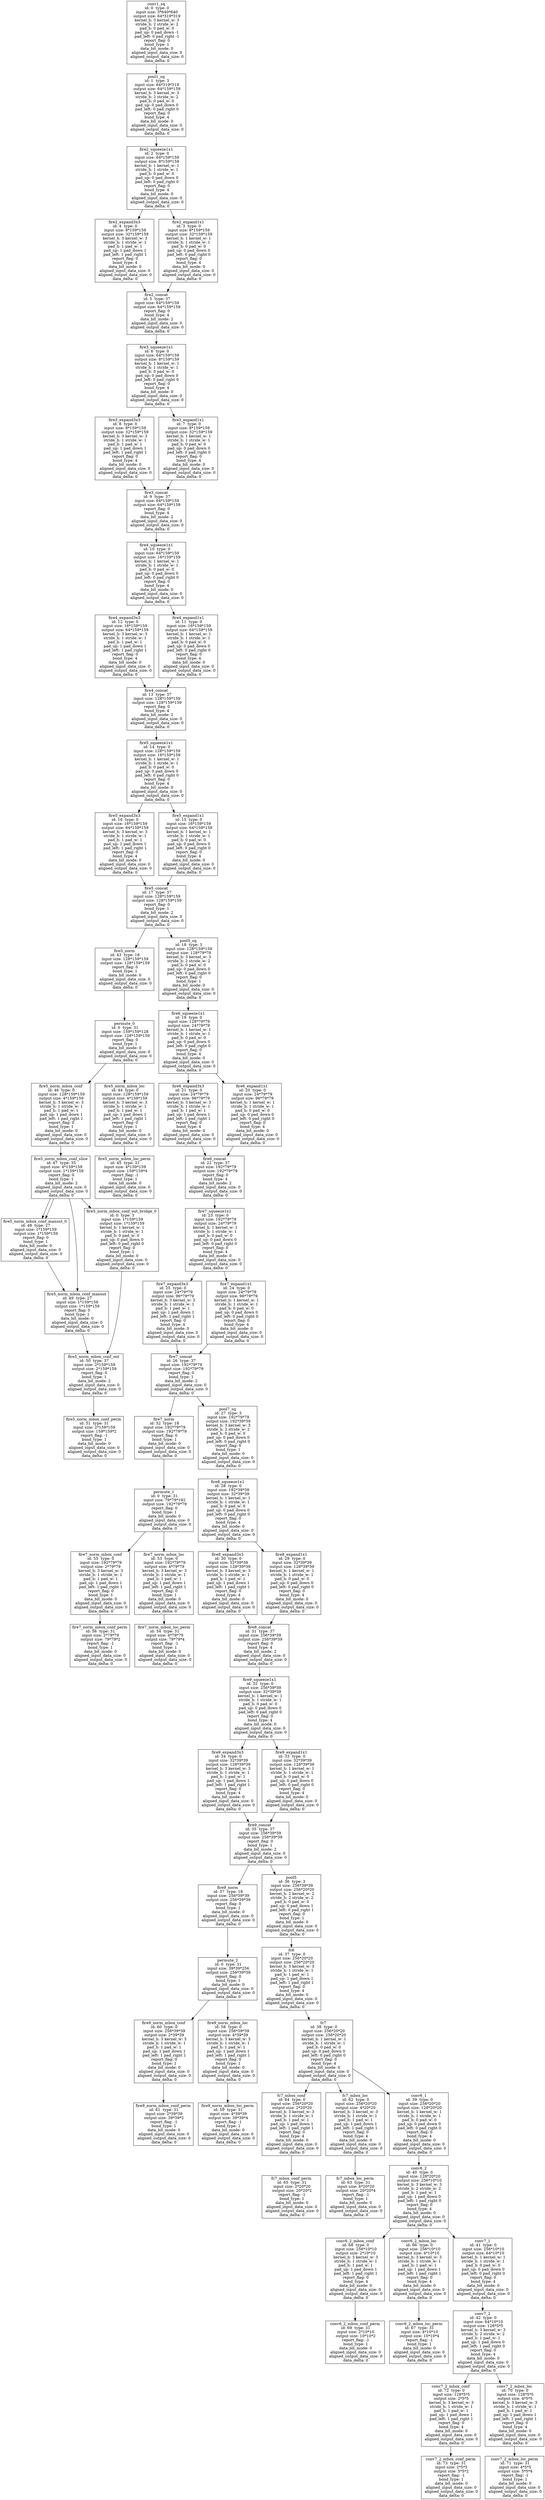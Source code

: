 digraph cnn_tree {
conv1_sq [shape=box, label="conv1_sq\n id: 0  type: 0\n input size: 3*640*640\n output size: 64*319*319\n kernel_h: 3 kernel_w: 3\n stride_h: 2 stride_w: 2\n pad_h: 0 pad_w: 0\n pad_up: 0 pad_down -1\n pad_left: 0 pad_right -1\n report_flag: 0\n bond_type: 1\n data_bit_mode: 0\n aligned_input_data_size: 0\n aligned_output_data_size: 0\n data_delta: 0"];
conv1_sq -> pool1_sq;
pool1_sq [shape=box, label="pool1_sq\n id: 1  type: 3\n input size: 64*319*319\n output size: 64*159*159\n kernel_h: 3 kernel_w: 3\n stride_h: 2 stride_w: 2\n pad_h: 0 pad_w: 0\n pad_up: 0 pad_down 0\n pad_left: 0 pad_right 0\n report_flag: 0\n bond_type: 4\n data_bit_mode: 0\n aligned_input_data_size: 0\n aligned_output_data_size: 0\n data_delta: 0"];
pool1_sq -> fire2_squeeze1x1;
fire2_squeeze1x1 [shape=box, label="fire2_squeeze1x1\n id: 2  type: 0\n input size: 64*159*159\n output size: 8*159*159\n kernel_h: 1 kernel_w: 1\n stride_h: 1 stride_w: 1\n pad_h: 0 pad_w: 0\n pad_up: 0 pad_down 0\n pad_left: 0 pad_right 0\n report_flag: 0\n bond_type: 4\n data_bit_mode: 0\n aligned_input_data_size: 0\n aligned_output_data_size: 0\n data_delta: 0"];
fire2_squeeze1x1 -> fire2_expand3x3;
fire2_squeeze1x1 -> fire2_expand1x1;
fire2_expand1x1 [shape=box, label="fire2_expand1x1\n id: 3  type: 0\n input size: 8*159*159\n output size: 32*159*159\n kernel_h: 1 kernel_w: 1\n stride_h: 1 stride_w: 1\n pad_h: 0 pad_w: 0\n pad_up: 0 pad_down 0\n pad_left: 0 pad_right 0\n report_flag: 0\n bond_type: 4\n data_bit_mode: 0\n aligned_input_data_size: 0\n aligned_output_data_size: 0\n data_delta: 0"];
fire2_expand1x1 -> fire2_concat;
fire2_expand3x3 [shape=box, label="fire2_expand3x3\n id: 4  type: 0\n input size: 8*159*159\n output size: 32*159*159\n kernel_h: 3 kernel_w: 3\n stride_h: 1 stride_w: 1\n pad_h: 1 pad_w: 1\n pad_up: 1 pad_down 1\n pad_left: 1 pad_right 1\n report_flag: 0\n bond_type: 4\n data_bit_mode: 0\n aligned_input_data_size: 0\n aligned_output_data_size: 0\n data_delta: 0"];
fire2_expand3x3 -> fire2_concat;
fire2_concat [shape=box, label="fire2_concat\n id: 5  type: 37\n input size: 64*159*159\n output size: 64*159*159\n report_flag: 0\n bond_type: 4\n data_bit_mode: 2\n aligned_input_data_size: 0\n aligned_output_data_size: 0\n data_delta: 0"];
fire2_concat -> fire3_squeeze1x1;
fire3_squeeze1x1 [shape=box, label="fire3_squeeze1x1\n id: 6  type: 0\n input size: 64*159*159\n output size: 8*159*159\n kernel_h: 1 kernel_w: 1\n stride_h: 1 stride_w: 1\n pad_h: 0 pad_w: 0\n pad_up: 0 pad_down 0\n pad_left: 0 pad_right 0\n report_flag: 0\n bond_type: 4\n data_bit_mode: 0\n aligned_input_data_size: 0\n aligned_output_data_size: 0\n data_delta: 0"];
fire3_squeeze1x1 -> fire3_expand3x3;
fire3_squeeze1x1 -> fire3_expand1x1;
fire3_expand1x1 [shape=box, label="fire3_expand1x1\n id: 7  type: 0\n input size: 8*159*159\n output size: 32*159*159\n kernel_h: 1 kernel_w: 1\n stride_h: 1 stride_w: 1\n pad_h: 0 pad_w: 0\n pad_up: 0 pad_down 0\n pad_left: 0 pad_right 0\n report_flag: 0\n bond_type: 4\n data_bit_mode: 0\n aligned_input_data_size: 0\n aligned_output_data_size: 0\n data_delta: 0"];
fire3_expand1x1 -> fire3_concat;
fire3_expand3x3 [shape=box, label="fire3_expand3x3\n id: 8  type: 0\n input size: 8*159*159\n output size: 32*159*159\n kernel_h: 3 kernel_w: 3\n stride_h: 1 stride_w: 1\n pad_h: 1 pad_w: 1\n pad_up: 1 pad_down 1\n pad_left: 1 pad_right 1\n report_flag: 0\n bond_type: 4\n data_bit_mode: 0\n aligned_input_data_size: 0\n aligned_output_data_size: 0\n data_delta: 0"];
fire3_expand3x3 -> fire3_concat;
fire3_concat [shape=box, label="fire3_concat\n id: 9  type: 37\n input size: 64*159*159\n output size: 64*159*159\n report_flag: 0\n bond_type: 4\n data_bit_mode: 2\n aligned_input_data_size: 0\n aligned_output_data_size: 0\n data_delta: 0"];
fire3_concat -> fire4_squeeze1x1;
fire4_squeeze1x1 [shape=box, label="fire4_squeeze1x1\n id: 10  type: 0\n input size: 64*159*159\n output size: 16*159*159\n kernel_h: 1 kernel_w: 1\n stride_h: 1 stride_w: 1\n pad_h: 0 pad_w: 0\n pad_up: 0 pad_down 0\n pad_left: 0 pad_right 0\n report_flag: 0\n bond_type: 4\n data_bit_mode: 0\n aligned_input_data_size: 0\n aligned_output_data_size: 0\n data_delta: 0"];
fire4_squeeze1x1 -> fire4_expand3x3;
fire4_squeeze1x1 -> fire4_expand1x1;
fire4_expand1x1 [shape=box, label="fire4_expand1x1\n id: 11  type: 0\n input size: 16*159*159\n output size: 64*159*159\n kernel_h: 1 kernel_w: 1\n stride_h: 1 stride_w: 1\n pad_h: 0 pad_w: 0\n pad_up: 0 pad_down 0\n pad_left: 0 pad_right 0\n report_flag: 0\n bond_type: 4\n data_bit_mode: 0\n aligned_input_data_size: 0\n aligned_output_data_size: 0\n data_delta: 0"];
fire4_expand1x1 -> fire4_concat;
fire4_expand3x3 [shape=box, label="fire4_expand3x3\n id: 12  type: 0\n input size: 16*159*159\n output size: 64*159*159\n kernel_h: 3 kernel_w: 3\n stride_h: 1 stride_w: 1\n pad_h: 1 pad_w: 1\n pad_up: 1 pad_down 1\n pad_left: 1 pad_right 1\n report_flag: 0\n bond_type: 4\n data_bit_mode: 0\n aligned_input_data_size: 0\n aligned_output_data_size: 0\n data_delta: 0"];
fire4_expand3x3 -> fire4_concat;
fire4_concat [shape=box, label="fire4_concat\n id: 13  type: 37\n input size: 128*159*159\n output size: 128*159*159\n report_flag: 0\n bond_type: 4\n data_bit_mode: 2\n aligned_input_data_size: 0\n aligned_output_data_size: 0\n data_delta: 0"];
fire4_concat -> fire5_squeeze1x1;
fire5_squeeze1x1 [shape=box, label="fire5_squeeze1x1\n id: 14  type: 0\n input size: 128*159*159\n output size: 16*159*159\n kernel_h: 1 kernel_w: 1\n stride_h: 1 stride_w: 1\n pad_h: 0 pad_w: 0\n pad_up: 0 pad_down 0\n pad_left: 0 pad_right 0\n report_flag: 0\n bond_type: 4\n data_bit_mode: 0\n aligned_input_data_size: 0\n aligned_output_data_size: 0\n data_delta: 0"];
fire5_squeeze1x1 -> fire5_expand3x3;
fire5_squeeze1x1 -> fire5_expand1x1;
fire5_expand1x1 [shape=box, label="fire5_expand1x1\n id: 15  type: 0\n input size: 16*159*159\n output size: 64*159*159\n kernel_h: 1 kernel_w: 1\n stride_h: 1 stride_w: 1\n pad_h: 0 pad_w: 0\n pad_up: 0 pad_down 0\n pad_left: 0 pad_right 0\n report_flag: 0\n bond_type: 4\n data_bit_mode: 0\n aligned_input_data_size: 0\n aligned_output_data_size: 0\n data_delta: 0"];
fire5_expand1x1 -> fire5_concat;
fire5_expand3x3 [shape=box, label="fire5_expand3x3\n id: 16  type: 0\n input size: 16*159*159\n output size: 64*159*159\n kernel_h: 3 kernel_w: 3\n stride_h: 1 stride_w: 1\n pad_h: 1 pad_w: 1\n pad_up: 1 pad_down 1\n pad_left: 1 pad_right 1\n report_flag: 0\n bond_type: 4\n data_bit_mode: 0\n aligned_input_data_size: 0\n aligned_output_data_size: 0\n data_delta: 0"];
fire5_expand3x3 -> fire5_concat;
fire5_concat [shape=box, label="fire5_concat\n id: 17  type: 37\n input size: 128*159*159\n output size: 128*159*159\n report_flag: 0\n bond_type: 1\n data_bit_mode: 2\n aligned_input_data_size: 0\n aligned_output_data_size: 0\n data_delta: 0"];
fire5_concat -> fire5_norm;
fire5_concat -> pool5_sq;
pool5_sq [shape=box, label="pool5_sq\n id: 18  type: 3\n input size: 128*159*159\n output size: 128*79*79\n kernel_h: 3 kernel_w: 3\n stride_h: 2 stride_w: 2\n pad_h: 0 pad_w: 0\n pad_up: 0 pad_down 0\n pad_left: 0 pad_right 0\n report_flag: 0\n bond_type: 1\n data_bit_mode: 0\n aligned_input_data_size: 0\n aligned_output_data_size: 0\n data_delta: 0"];
pool5_sq -> fire6_squeeze1x1;
fire6_squeeze1x1 [shape=box, label="fire6_squeeze1x1\n id: 19  type: 0\n input size: 128*79*79\n output size: 24*79*79\n kernel_h: 1 kernel_w: 1\n stride_h: 1 stride_w: 1\n pad_h: 0 pad_w: 0\n pad_up: 0 pad_down 0\n pad_left: 0 pad_right 0\n report_flag: 0\n bond_type: 4\n data_bit_mode: 0\n aligned_input_data_size: 0\n aligned_output_data_size: 0\n data_delta: 0"];
fire6_squeeze1x1 -> fire6_expand3x3;
fire6_squeeze1x1 -> fire6_expand1x1;
fire6_expand1x1 [shape=box, label="fire6_expand1x1\n id: 20  type: 0\n input size: 24*79*79\n output size: 96*79*79\n kernel_h: 1 kernel_w: 1\n stride_h: 1 stride_w: 1\n pad_h: 0 pad_w: 0\n pad_up: 0 pad_down 0\n pad_left: 0 pad_right 0\n report_flag: 0\n bond_type: 4\n data_bit_mode: 0\n aligned_input_data_size: 0\n aligned_output_data_size: 0\n data_delta: 0"];
fire6_expand1x1 -> fire6_concat;
fire6_expand3x3 [shape=box, label="fire6_expand3x3\n id: 21  type: 0\n input size: 24*79*79\n output size: 96*79*79\n kernel_h: 3 kernel_w: 3\n stride_h: 1 stride_w: 1\n pad_h: 1 pad_w: 1\n pad_up: 1 pad_down 1\n pad_left: 1 pad_right 1\n report_flag: 0\n bond_type: 4\n data_bit_mode: 0\n aligned_input_data_size: 0\n aligned_output_data_size: 0\n data_delta: 0"];
fire6_expand3x3 -> fire6_concat;
fire6_concat [shape=box, label="fire6_concat\n id: 22  type: 37\n input size: 192*79*79\n output size: 192*79*79\n report_flag: 0\n bond_type: 4\n data_bit_mode: 2\n aligned_input_data_size: 0\n aligned_output_data_size: 0\n data_delta: 0"];
fire6_concat -> fire7_squeeze1x1;
fire7_squeeze1x1 [shape=box, label="fire7_squeeze1x1\n id: 23  type: 0\n input size: 192*79*79\n output size: 24*79*79\n kernel_h: 1 kernel_w: 1\n stride_h: 1 stride_w: 1\n pad_h: 0 pad_w: 0\n pad_up: 0 pad_down 0\n pad_left: 0 pad_right 0\n report_flag: 0\n bond_type: 4\n data_bit_mode: 0\n aligned_input_data_size: 0\n aligned_output_data_size: 0\n data_delta: 0"];
fire7_squeeze1x1 -> fire7_expand3x3;
fire7_squeeze1x1 -> fire7_expand1x1;
fire7_expand1x1 [shape=box, label="fire7_expand1x1\n id: 24  type: 0\n input size: 24*79*79\n output size: 96*79*79\n kernel_h: 1 kernel_w: 1\n stride_h: 1 stride_w: 1\n pad_h: 0 pad_w: 0\n pad_up: 0 pad_down 0\n pad_left: 0 pad_right 0\n report_flag: 0\n bond_type: 4\n data_bit_mode: 0\n aligned_input_data_size: 0\n aligned_output_data_size: 0\n data_delta: 0"];
fire7_expand1x1 -> fire7_concat;
fire7_expand3x3 [shape=box, label="fire7_expand3x3\n id: 25  type: 0\n input size: 24*79*79\n output size: 96*79*79\n kernel_h: 3 kernel_w: 3\n stride_h: 1 stride_w: 1\n pad_h: 1 pad_w: 1\n pad_up: 1 pad_down 1\n pad_left: 1 pad_right 1\n report_flag: 0\n bond_type: 4\n data_bit_mode: 0\n aligned_input_data_size: 0\n aligned_output_data_size: 0\n data_delta: 0"];
fire7_expand3x3 -> fire7_concat;
fire7_concat [shape=box, label="fire7_concat\n id: 26  type: 37\n input size: 192*79*79\n output size: 192*79*79\n report_flag: 0\n bond_type: 1\n data_bit_mode: 2\n aligned_input_data_size: 0\n aligned_output_data_size: 0\n data_delta: 0"];
fire7_concat -> fire7_norm;
fire7_concat -> pool7_sq;
pool7_sq [shape=box, label="pool7_sq\n id: 27  type: 3\n input size: 192*79*79\n output size: 192*39*39\n kernel_h: 3 kernel_w: 3\n stride_h: 2 stride_w: 2\n pad_h: 0 pad_w: 0\n pad_up: 0 pad_down 0\n pad_left: 0 pad_right 0\n report_flag: 0\n bond_type: 1\n data_bit_mode: 0\n aligned_input_data_size: 0\n aligned_output_data_size: 0\n data_delta: 0"];
pool7_sq -> fire8_squeeze1x1;
fire8_squeeze1x1 [shape=box, label="fire8_squeeze1x1\n id: 28  type: 0\n input size: 192*39*39\n output size: 32*39*39\n kernel_h: 1 kernel_w: 1\n stride_h: 1 stride_w: 1\n pad_h: 0 pad_w: 0\n pad_up: 0 pad_down 0\n pad_left: 0 pad_right 0\n report_flag: 0\n bond_type: 4\n data_bit_mode: 0\n aligned_input_data_size: 0\n aligned_output_data_size: 0\n data_delta: 0"];
fire8_squeeze1x1 -> fire8_expand3x3;
fire8_squeeze1x1 -> fire8_expand1x1;
fire8_expand1x1 [shape=box, label="fire8_expand1x1\n id: 29  type: 0\n input size: 32*39*39\n output size: 128*39*39\n kernel_h: 1 kernel_w: 1\n stride_h: 1 stride_w: 1\n pad_h: 0 pad_w: 0\n pad_up: 0 pad_down 0\n pad_left: 0 pad_right 0\n report_flag: 0\n bond_type: 4\n data_bit_mode: 0\n aligned_input_data_size: 0\n aligned_output_data_size: 0\n data_delta: 0"];
fire8_expand1x1 -> fire8_concat;
fire8_expand3x3 [shape=box, label="fire8_expand3x3\n id: 30  type: 0\n input size: 32*39*39\n output size: 128*39*39\n kernel_h: 3 kernel_w: 3\n stride_h: 1 stride_w: 1\n pad_h: 1 pad_w: 1\n pad_up: 1 pad_down 1\n pad_left: 1 pad_right 1\n report_flag: 0\n bond_type: 4\n data_bit_mode: 0\n aligned_input_data_size: 0\n aligned_output_data_size: 0\n data_delta: 0"];
fire8_expand3x3 -> fire8_concat;
fire8_concat [shape=box, label="fire8_concat\n id: 31  type: 37\n input size: 256*39*39\n output size: 256*39*39\n report_flag: 0\n bond_type: 4\n data_bit_mode: 2\n aligned_input_data_size: 0\n aligned_output_data_size: 0\n data_delta: 0"];
fire8_concat -> fire9_squeeze1x1;
fire9_squeeze1x1 [shape=box, label="fire9_squeeze1x1\n id: 32  type: 0\n input size: 256*39*39\n output size: 32*39*39\n kernel_h: 1 kernel_w: 1\n stride_h: 1 stride_w: 1\n pad_h: 0 pad_w: 0\n pad_up: 0 pad_down 0\n pad_left: 0 pad_right 0\n report_flag: 0\n bond_type: 4\n data_bit_mode: 0\n aligned_input_data_size: 0\n aligned_output_data_size: 0\n data_delta: 0"];
fire9_squeeze1x1 -> fire9_expand3x3;
fire9_squeeze1x1 -> fire9_expand1x1;
fire9_expand1x1 [shape=box, label="fire9_expand1x1\n id: 33  type: 0\n input size: 32*39*39\n output size: 128*39*39\n kernel_h: 1 kernel_w: 1\n stride_h: 1 stride_w: 1\n pad_h: 0 pad_w: 0\n pad_up: 0 pad_down 0\n pad_left: 0 pad_right 0\n report_flag: 0\n bond_type: 4\n data_bit_mode: 0\n aligned_input_data_size: 0\n aligned_output_data_size: 0\n data_delta: 0"];
fire9_expand1x1 -> fire9_concat;
fire9_expand3x3 [shape=box, label="fire9_expand3x3\n id: 34  type: 0\n input size: 32*39*39\n output size: 128*39*39\n kernel_h: 3 kernel_w: 3\n stride_h: 1 stride_w: 1\n pad_h: 1 pad_w: 1\n pad_up: 1 pad_down 1\n pad_left: 1 pad_right 1\n report_flag: 0\n bond_type: 4\n data_bit_mode: 0\n aligned_input_data_size: 0\n aligned_output_data_size: 0\n data_delta: 0"];
fire9_expand3x3 -> fire9_concat;
fire9_concat [shape=box, label="fire9_concat\n id: 35  type: 37\n input size: 256*39*39\n output size: 256*39*39\n report_flag: 0\n bond_type: 1\n data_bit_mode: 2\n aligned_input_data_size: 0\n aligned_output_data_size: 0\n data_delta: 0"];
fire9_concat -> fire9_norm;
fire9_concat -> pool5;
pool5 [shape=box, label="pool5\n id: 36  type: 3\n input size: 256*39*39\n output size: 256*20*20\n kernel_h: 2 kernel_w: 2\n stride_h: 2 stride_w: 2\n pad_h: 0 pad_w: 0\n pad_up: 0 pad_down 1\n pad_left: 0 pad_right 1\n report_flag: 0\n bond_type: 1\n data_bit_mode: 0\n aligned_input_data_size: 0\n aligned_output_data_size: 0\n data_delta: 0"];
pool5 -> fc6;
fc6 [shape=box, label="fc6\n id: 37  type: 0\n input size: 256*20*20\n output size: 256*20*20\n kernel_h: 3 kernel_w: 3\n stride_h: 1 stride_w: 1\n pad_h: 1 pad_w: 1\n pad_up: 1 pad_down 1\n pad_left: 1 pad_right 1\n report_flag: 0\n bond_type: 4\n data_bit_mode: 0\n aligned_input_data_size: 0\n aligned_output_data_size: 0\n data_delta: 0"];
fc6 -> fc7;
fc7 [shape=box, label="fc7\n id: 38  type: 0\n input size: 256*20*20\n output size: 256*20*20\n kernel_h: 1 kernel_w: 1\n stride_h: 1 stride_w: 1\n pad_h: 0 pad_w: 0\n pad_up: 0 pad_down 0\n pad_left: 0 pad_right 0\n report_flag: 0\n bond_type: 4\n data_bit_mode: 0\n aligned_input_data_size: 0\n aligned_output_data_size: 0\n data_delta: 0"];
fc7 -> fc7_mbox_conf;
fc7 -> fc7_mbox_loc;
fc7 -> conv6_1;
conv6_1 [shape=box, label="conv6_1\n id: 39  type: 0\n input size: 256*20*20\n output size: 128*20*20\n kernel_h: 1 kernel_w: 1\n stride_h: 1 stride_w: 1\n pad_h: 0 pad_w: 0\n pad_up: 0 pad_down 0\n pad_left: 0 pad_right 0\n report_flag: 0\n bond_type: 4\n data_bit_mode: 0\n aligned_input_data_size: 0\n aligned_output_data_size: 0\n data_delta: 0"];
conv6_1 -> conv6_2;
conv6_2 [shape=box, label="conv6_2\n id: 40  type: 0\n input size: 128*20*20\n output size: 256*10*10\n kernel_h: 3 kernel_w: 3\n stride_h: 2 stride_w: 2\n pad_h: 1 pad_w: 1\n pad_up: 1 pad_down 0\n pad_left: 1 pad_right 0\n report_flag: 0\n bond_type: 4\n data_bit_mode: 0\n aligned_input_data_size: 0\n aligned_output_data_size: 0\n data_delta: 0"];
conv6_2 -> conv6_2_mbox_conf;
conv6_2 -> conv6_2_mbox_loc;
conv6_2 -> conv7_1;
conv7_1 [shape=box, label="conv7_1\n id: 41  type: 0\n input size: 256*10*10\n output size: 64*10*10\n kernel_h: 1 kernel_w: 1\n stride_h: 1 stride_w: 1\n pad_h: 0 pad_w: 0\n pad_up: 0 pad_down 0\n pad_left: 0 pad_right 0\n report_flag: 0\n bond_type: 4\n data_bit_mode: 0\n aligned_input_data_size: 0\n aligned_output_data_size: 0\n data_delta: 0"];
conv7_1 -> conv7_2;
conv7_2 [shape=box, label="conv7_2\n id: 42  type: 0\n input size: 64*10*10\n output size: 128*5*5\n kernel_h: 3 kernel_w: 3\n stride_h: 2 stride_w: 2\n pad_h: 1 pad_w: 1\n pad_up: 1 pad_down 0\n pad_left: 1 pad_right 0\n report_flag: 0\n bond_type: 4\n data_bit_mode: 0\n aligned_input_data_size: 0\n aligned_output_data_size: 0\n data_delta: 0"];
conv7_2 -> conv7_2_mbox_conf;
conv7_2 -> conv7_2_mbox_loc;
fire5_norm [shape=box, label="fire5_norm\n id: 43  type: 18\n input size: 128*159*159\n output size: 128*159*159\n report_flag: 0\n bond_type: 1\n data_bit_mode: 0\n aligned_input_data_size: 0\n aligned_output_data_size: 0\n data_delta: 0"];
fire5_norm -> permute_0;
permute_0 [shape=box, label="permute_0\n id: 0  type: 31\n input size: 159*159*128\n output size: 128*159*159\n report_flag: 0\n bond_type: 1\n data_bit_mode: 0\n aligned_input_data_size: 0\n aligned_output_data_size: 0\n data_delta: 0"];
permute_0 -> fire5_norm_mbox_conf;
permute_0 -> fire5_norm_mbox_loc;
fire5_norm_mbox_loc [shape=box, label="fire5_norm_mbox_loc\n id: 44  type: 0\n input size: 128*159*159\n output size: 4*159*159\n kernel_h: 3 kernel_w: 3\n stride_h: 1 stride_w: 1\n pad_h: 1 pad_w: 1\n pad_up: 1 pad_down 1\n pad_left: 1 pad_right 1\n report_flag: 0\n bond_type: 1\n data_bit_mode: 0\n aligned_input_data_size: 0\n aligned_output_data_size: 0\n data_delta: 0"];
fire5_norm_mbox_loc -> fire5_norm_mbox_loc_perm;
fire5_norm_mbox_loc_perm [shape=box, label="fire5_norm_mbox_loc_perm\n id: 45  type: 31\n input size: 4*159*159\n output size: 159*159*4\n report_flag: -1\n bond_type: 1\n data_bit_mode: 0\n aligned_input_data_size: 0\n aligned_output_data_size: 0\n data_delta: 0"];
fire5_norm_mbox_conf [shape=box, label="fire5_norm_mbox_conf\n id: 46  type: 0\n input size: 128*159*159\n output size: 4*159*159\n kernel_h: 3 kernel_w: 3\n stride_h: 1 stride_w: 1\n pad_h: 1 pad_w: 1\n pad_up: 1 pad_down 1\n pad_left: 1 pad_right 1\n report_flag: 0\n bond_type: 1\n data_bit_mode: 0\n aligned_input_data_size: 0\n aligned_output_data_size: 0\n data_delta: 0"];
fire5_norm_mbox_conf -> fire5_norm_mbox_conf_slice;
fire5_norm_mbox_conf_slice [shape=box, label="fire5_norm_mbox_conf_slice\n id: 47  type: 35\n input size: 4*159*159\n output size: 1*159*159\n report_flag: 0\n bond_type: 1\n data_bit_mode: 2\n aligned_input_data_size: 0\n aligned_output_data_size: 0\n data_delta: 0"];
fire5_norm_mbox_conf_slice -> fire5_norm_mbox_conf_maxout_0;
fire5_norm_mbox_conf_slice -> fire5_norm_mbox_conf_maxout_0;
fire5_norm_mbox_conf_slice -> fire5_norm_mbox_conf_maxout;
fire5_norm_mbox_conf_slice -> fire5_norm_mbox_conf_out_bridge_0;
fire5_norm_mbox_conf_maxout_0 [shape=box, label="fire5_norm_mbox_conf_maxout_0\n id: 48  type: 27\n input size: 1*159*159\n output size: 1*159*159\n report_flag: 0\n bond_type: 1\n data_bit_mode: 0\n aligned_input_data_size: 0\n aligned_output_data_size: 0\n data_delta: 0"];
fire5_norm_mbox_conf_maxout_0 -> fire5_norm_mbox_conf_maxout;
fire5_norm_mbox_conf_maxout [shape=box, label="fire5_norm_mbox_conf_maxout\n id: 49  type: 27\n input size: 1*159*159\n output size: 1*159*159\n report_flag: 0\n bond_type: 1\n data_bit_mode: 0\n aligned_input_data_size: 0\n aligned_output_data_size: 0\n data_delta: 0"];
fire5_norm_mbox_conf_maxout -> fire5_norm_mbox_conf_out;
fire5_norm_mbox_conf_out_bridge_0 [shape=box, label="fire5_norm_mbox_conf_out_bridge_0\n id: 0  type: 3\n input size: 1*159*159\n output size: 1*159*159\n kernel_h: 1 kernel_w: 1\n stride_h: 1 stride_w: 1\n pad_h: 0 pad_w: 0\n pad_up: 0 pad_down 0\n pad_left: 0 pad_right 0\n report_flag: 0\n bond_type: 1\n data_bit_mode: 0\n aligned_input_data_size: 0\n aligned_output_data_size: 0\n data_delta: 0"];
fire5_norm_mbox_conf_out_bridge_0 -> fire5_norm_mbox_conf_out;
fire5_norm_mbox_conf_out [shape=box, label="fire5_norm_mbox_conf_out\n id: 50  type: 37\n input size: 2*159*159\n output size: 2*159*159\n report_flag: 0\n bond_type: 1\n data_bit_mode: 2\n aligned_input_data_size: 0\n aligned_output_data_size: 0\n data_delta: 0"];
fire5_norm_mbox_conf_out -> fire5_norm_mbox_conf_perm;
fire5_norm_mbox_conf_perm [shape=box, label="fire5_norm_mbox_conf_perm\n id: 51  type: 31\n input size: 2*159*159\n output size: 159*159*2\n report_flag: -1\n bond_type: 1\n data_bit_mode: 0\n aligned_input_data_size: 0\n aligned_output_data_size: 0\n data_delta: 0"];
fire7_norm [shape=box, label="fire7_norm\n id: 52  type: 18\n input size: 192*79*79\n output size: 192*79*79\n report_flag: 0\n bond_type: 1\n data_bit_mode: 0\n aligned_input_data_size: 0\n aligned_output_data_size: 0\n data_delta: 0"];
fire7_norm -> permute_1;
permute_1 [shape=box, label="permute_1\n id: 0  type: 31\n input size: 79*79*192\n output size: 192*79*79\n report_flag: 0\n bond_type: 1\n data_bit_mode: 0\n aligned_input_data_size: 0\n aligned_output_data_size: 0\n data_delta: 0"];
permute_1 -> fire7_norm_mbox_conf;
permute_1 -> fire7_norm_mbox_loc;
fire7_norm_mbox_loc [shape=box, label="fire7_norm_mbox_loc\n id: 53  type: 0\n input size: 192*79*79\n output size: 4*79*79\n kernel_h: 3 kernel_w: 3\n stride_h: 1 stride_w: 1\n pad_h: 1 pad_w: 1\n pad_up: 1 pad_down 1\n pad_left: 1 pad_right 1\n report_flag: 0\n bond_type: 1\n data_bit_mode: 0\n aligned_input_data_size: 0\n aligned_output_data_size: 0\n data_delta: 0"];
fire7_norm_mbox_loc -> fire7_norm_mbox_loc_perm;
fire7_norm_mbox_loc_perm [shape=box, label="fire7_norm_mbox_loc_perm\n id: 54  type: 31\n input size: 4*79*79\n output size: 79*79*4\n report_flag: -1\n bond_type: 1\n data_bit_mode: 0\n aligned_input_data_size: 0\n aligned_output_data_size: 0\n data_delta: 0"];
fire7_norm_mbox_conf [shape=box, label="fire7_norm_mbox_conf\n id: 55  type: 0\n input size: 192*79*79\n output size: 2*79*79\n kernel_h: 3 kernel_w: 3\n stride_h: 1 stride_w: 1\n pad_h: 1 pad_w: 1\n pad_up: 1 pad_down 1\n pad_left: 1 pad_right 1\n report_flag: 0\n bond_type: 1\n data_bit_mode: 0\n aligned_input_data_size: 0\n aligned_output_data_size: 0\n data_delta: 0"];
fire7_norm_mbox_conf -> fire7_norm_mbox_conf_perm;
fire7_norm_mbox_conf_perm [shape=box, label="fire7_norm_mbox_conf_perm\n id: 56  type: 31\n input size: 2*79*79\n output size: 79*79*2\n report_flag: -1\n bond_type: 1\n data_bit_mode: 0\n aligned_input_data_size: 0\n aligned_output_data_size: 0\n data_delta: 0"];
fire9_norm [shape=box, label="fire9_norm\n id: 57  type: 18\n input size: 256*39*39\n output size: 256*39*39\n report_flag: 0\n bond_type: 1\n data_bit_mode: 0\n aligned_input_data_size: 0\n aligned_output_data_size: 0\n data_delta: 0"];
fire9_norm -> permute_2;
permute_2 [shape=box, label="permute_2\n id: 0  type: 31\n input size: 39*39*256\n output size: 256*39*39\n report_flag: 0\n bond_type: 1\n data_bit_mode: 0\n aligned_input_data_size: 0\n aligned_output_data_size: 0\n data_delta: 0"];
permute_2 -> fire9_norm_mbox_conf;
permute_2 -> fire9_norm_mbox_loc;
fire9_norm_mbox_loc [shape=box, label="fire9_norm_mbox_loc\n id: 58  type: 0\n input size: 256*39*39\n output size: 4*39*39\n kernel_h: 3 kernel_w: 3\n stride_h: 1 stride_w: 1\n pad_h: 1 pad_w: 1\n pad_up: 1 pad_down 1\n pad_left: 1 pad_right 1\n report_flag: 0\n bond_type: 1\n data_bit_mode: 0\n aligned_input_data_size: 0\n aligned_output_data_size: 0\n data_delta: 0"];
fire9_norm_mbox_loc -> fire9_norm_mbox_loc_perm;
fire9_norm_mbox_loc_perm [shape=box, label="fire9_norm_mbox_loc_perm\n id: 59  type: 31\n input size: 4*39*39\n output size: 39*39*4\n report_flag: -1\n bond_type: 1\n data_bit_mode: 0\n aligned_input_data_size: 0\n aligned_output_data_size: 0\n data_delta: 0"];
fire9_norm_mbox_conf [shape=box, label="fire9_norm_mbox_conf\n id: 60  type: 0\n input size: 256*39*39\n output size: 2*39*39\n kernel_h: 3 kernel_w: 3\n stride_h: 1 stride_w: 1\n pad_h: 1 pad_w: 1\n pad_up: 1 pad_down 1\n pad_left: 1 pad_right 1\n report_flag: 0\n bond_type: 1\n data_bit_mode: 0\n aligned_input_data_size: 0\n aligned_output_data_size: 0\n data_delta: 0"];
fire9_norm_mbox_conf -> fire9_norm_mbox_conf_perm;
fire9_norm_mbox_conf_perm [shape=box, label="fire9_norm_mbox_conf_perm\n id: 61  type: 31\n input size: 2*39*39\n output size: 39*39*2\n report_flag: -1\n bond_type: 1\n data_bit_mode: 0\n aligned_input_data_size: 0\n aligned_output_data_size: 0\n data_delta: 0"];
fc7_mbox_loc [shape=box, label="fc7_mbox_loc\n id: 62  type: 0\n input size: 256*20*20\n output size: 4*20*20\n kernel_h: 3 kernel_w: 3\n stride_h: 1 stride_w: 1\n pad_h: 1 pad_w: 1\n pad_up: 1 pad_down 1\n pad_left: 1 pad_right 1\n report_flag: 0\n bond_type: 4\n data_bit_mode: 0\n aligned_input_data_size: 0\n aligned_output_data_size: 0\n data_delta: 0"];
fc7_mbox_loc -> fc7_mbox_loc_perm;
fc7_mbox_loc_perm [shape=box, label="fc7_mbox_loc_perm\n id: 63  type: 31\n input size: 4*20*20\n output size: 20*20*4\n report_flag: -1\n bond_type: 1\n data_bit_mode: 0\n aligned_input_data_size: 0\n aligned_output_data_size: 0\n data_delta: 0"];
fc7_mbox_conf [shape=box, label="fc7_mbox_conf\n id: 64  type: 0\n input size: 256*20*20\n output size: 2*20*20\n kernel_h: 3 kernel_w: 3\n stride_h: 1 stride_w: 1\n pad_h: 1 pad_w: 1\n pad_up: 1 pad_down 1\n pad_left: 1 pad_right 1\n report_flag: 0\n bond_type: 4\n data_bit_mode: 0\n aligned_input_data_size: 0\n aligned_output_data_size: 0\n data_delta: 0"];
fc7_mbox_conf -> fc7_mbox_conf_perm;
fc7_mbox_conf_perm [shape=box, label="fc7_mbox_conf_perm\n id: 65  type: 31\n input size: 2*20*20\n output size: 20*20*2\n report_flag: -1\n bond_type: 1\n data_bit_mode: 0\n aligned_input_data_size: 0\n aligned_output_data_size: 0\n data_delta: 0"];
conv6_2_mbox_loc [shape=box, label="conv6_2_mbox_loc\n id: 66  type: 0\n input size: 256*10*10\n output size: 4*10*10\n kernel_h: 3 kernel_w: 3\n stride_h: 1 stride_w: 1\n pad_h: 1 pad_w: 1\n pad_up: 1 pad_down 1\n pad_left: 1 pad_right 1\n report_flag: 0\n bond_type: 4\n data_bit_mode: 0\n aligned_input_data_size: 0\n aligned_output_data_size: 0\n data_delta: 0"];
conv6_2_mbox_loc -> conv6_2_mbox_loc_perm;
conv6_2_mbox_loc_perm [shape=box, label="conv6_2_mbox_loc_perm\n id: 67  type: 31\n input size: 4*10*10\n output size: 10*10*4\n report_flag: -1\n bond_type: 1\n data_bit_mode: 0\n aligned_input_data_size: 0\n aligned_output_data_size: 0\n data_delta: 0"];
conv6_2_mbox_conf [shape=box, label="conv6_2_mbox_conf\n id: 68  type: 0\n input size: 256*10*10\n output size: 2*10*10\n kernel_h: 3 kernel_w: 3\n stride_h: 1 stride_w: 1\n pad_h: 1 pad_w: 1\n pad_up: 1 pad_down 1\n pad_left: 1 pad_right 1\n report_flag: 0\n bond_type: 4\n data_bit_mode: 0\n aligned_input_data_size: 0\n aligned_output_data_size: 0\n data_delta: 0"];
conv6_2_mbox_conf -> conv6_2_mbox_conf_perm;
conv6_2_mbox_conf_perm [shape=box, label="conv6_2_mbox_conf_perm\n id: 69  type: 31\n input size: 2*10*10\n output size: 10*10*2\n report_flag: -1\n bond_type: 1\n data_bit_mode: 0\n aligned_input_data_size: 0\n aligned_output_data_size: 0\n data_delta: 0"];
conv7_2_mbox_loc [shape=box, label="conv7_2_mbox_loc\n id: 70  type: 0\n input size: 128*5*5\n output size: 4*5*5\n kernel_h: 3 kernel_w: 3\n stride_h: 1 stride_w: 1\n pad_h: 1 pad_w: 1\n pad_up: 1 pad_down 1\n pad_left: 1 pad_right 1\n report_flag: 0\n bond_type: 4\n data_bit_mode: 0\n aligned_input_data_size: 0\n aligned_output_data_size: 0\n data_delta: 0"];
conv7_2_mbox_loc -> conv7_2_mbox_loc_perm;
conv7_2_mbox_loc_perm [shape=box, label="conv7_2_mbox_loc_perm\n id: 71  type: 31\n input size: 4*5*5\n output size: 5*5*4\n report_flag: -1\n bond_type: 1\n data_bit_mode: 0\n aligned_input_data_size: 0\n aligned_output_data_size: 0\n data_delta: 0"];
conv7_2_mbox_conf [shape=box, label="conv7_2_mbox_conf\n id: 72  type: 0\n input size: 128*5*5\n output size: 2*5*5\n kernel_h: 3 kernel_w: 3\n stride_h: 1 stride_w: 1\n pad_h: 1 pad_w: 1\n pad_up: 1 pad_down 1\n pad_left: 1 pad_right 1\n report_flag: 0\n bond_type: 4\n data_bit_mode: 0\n aligned_input_data_size: 0\n aligned_output_data_size: 0\n data_delta: 0"];
conv7_2_mbox_conf -> conv7_2_mbox_conf_perm;
conv7_2_mbox_conf_perm [shape=box, label="conv7_2_mbox_conf_perm\n id: 73  type: 31\n input size: 2*5*5\n output size: 5*5*2\n report_flag: -1\n bond_type: 1\n data_bit_mode: 0\n aligned_input_data_size: 0\n aligned_output_data_size: 0\n data_delta: 0"];
}

